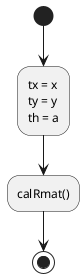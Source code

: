 @startuml

/'
    input1: double x
    input2: double y
    input3: double a
'/

(*) --> "tx = x\nty = y\nth = a"
--> "calRmat()"
--> (*)

@enduml